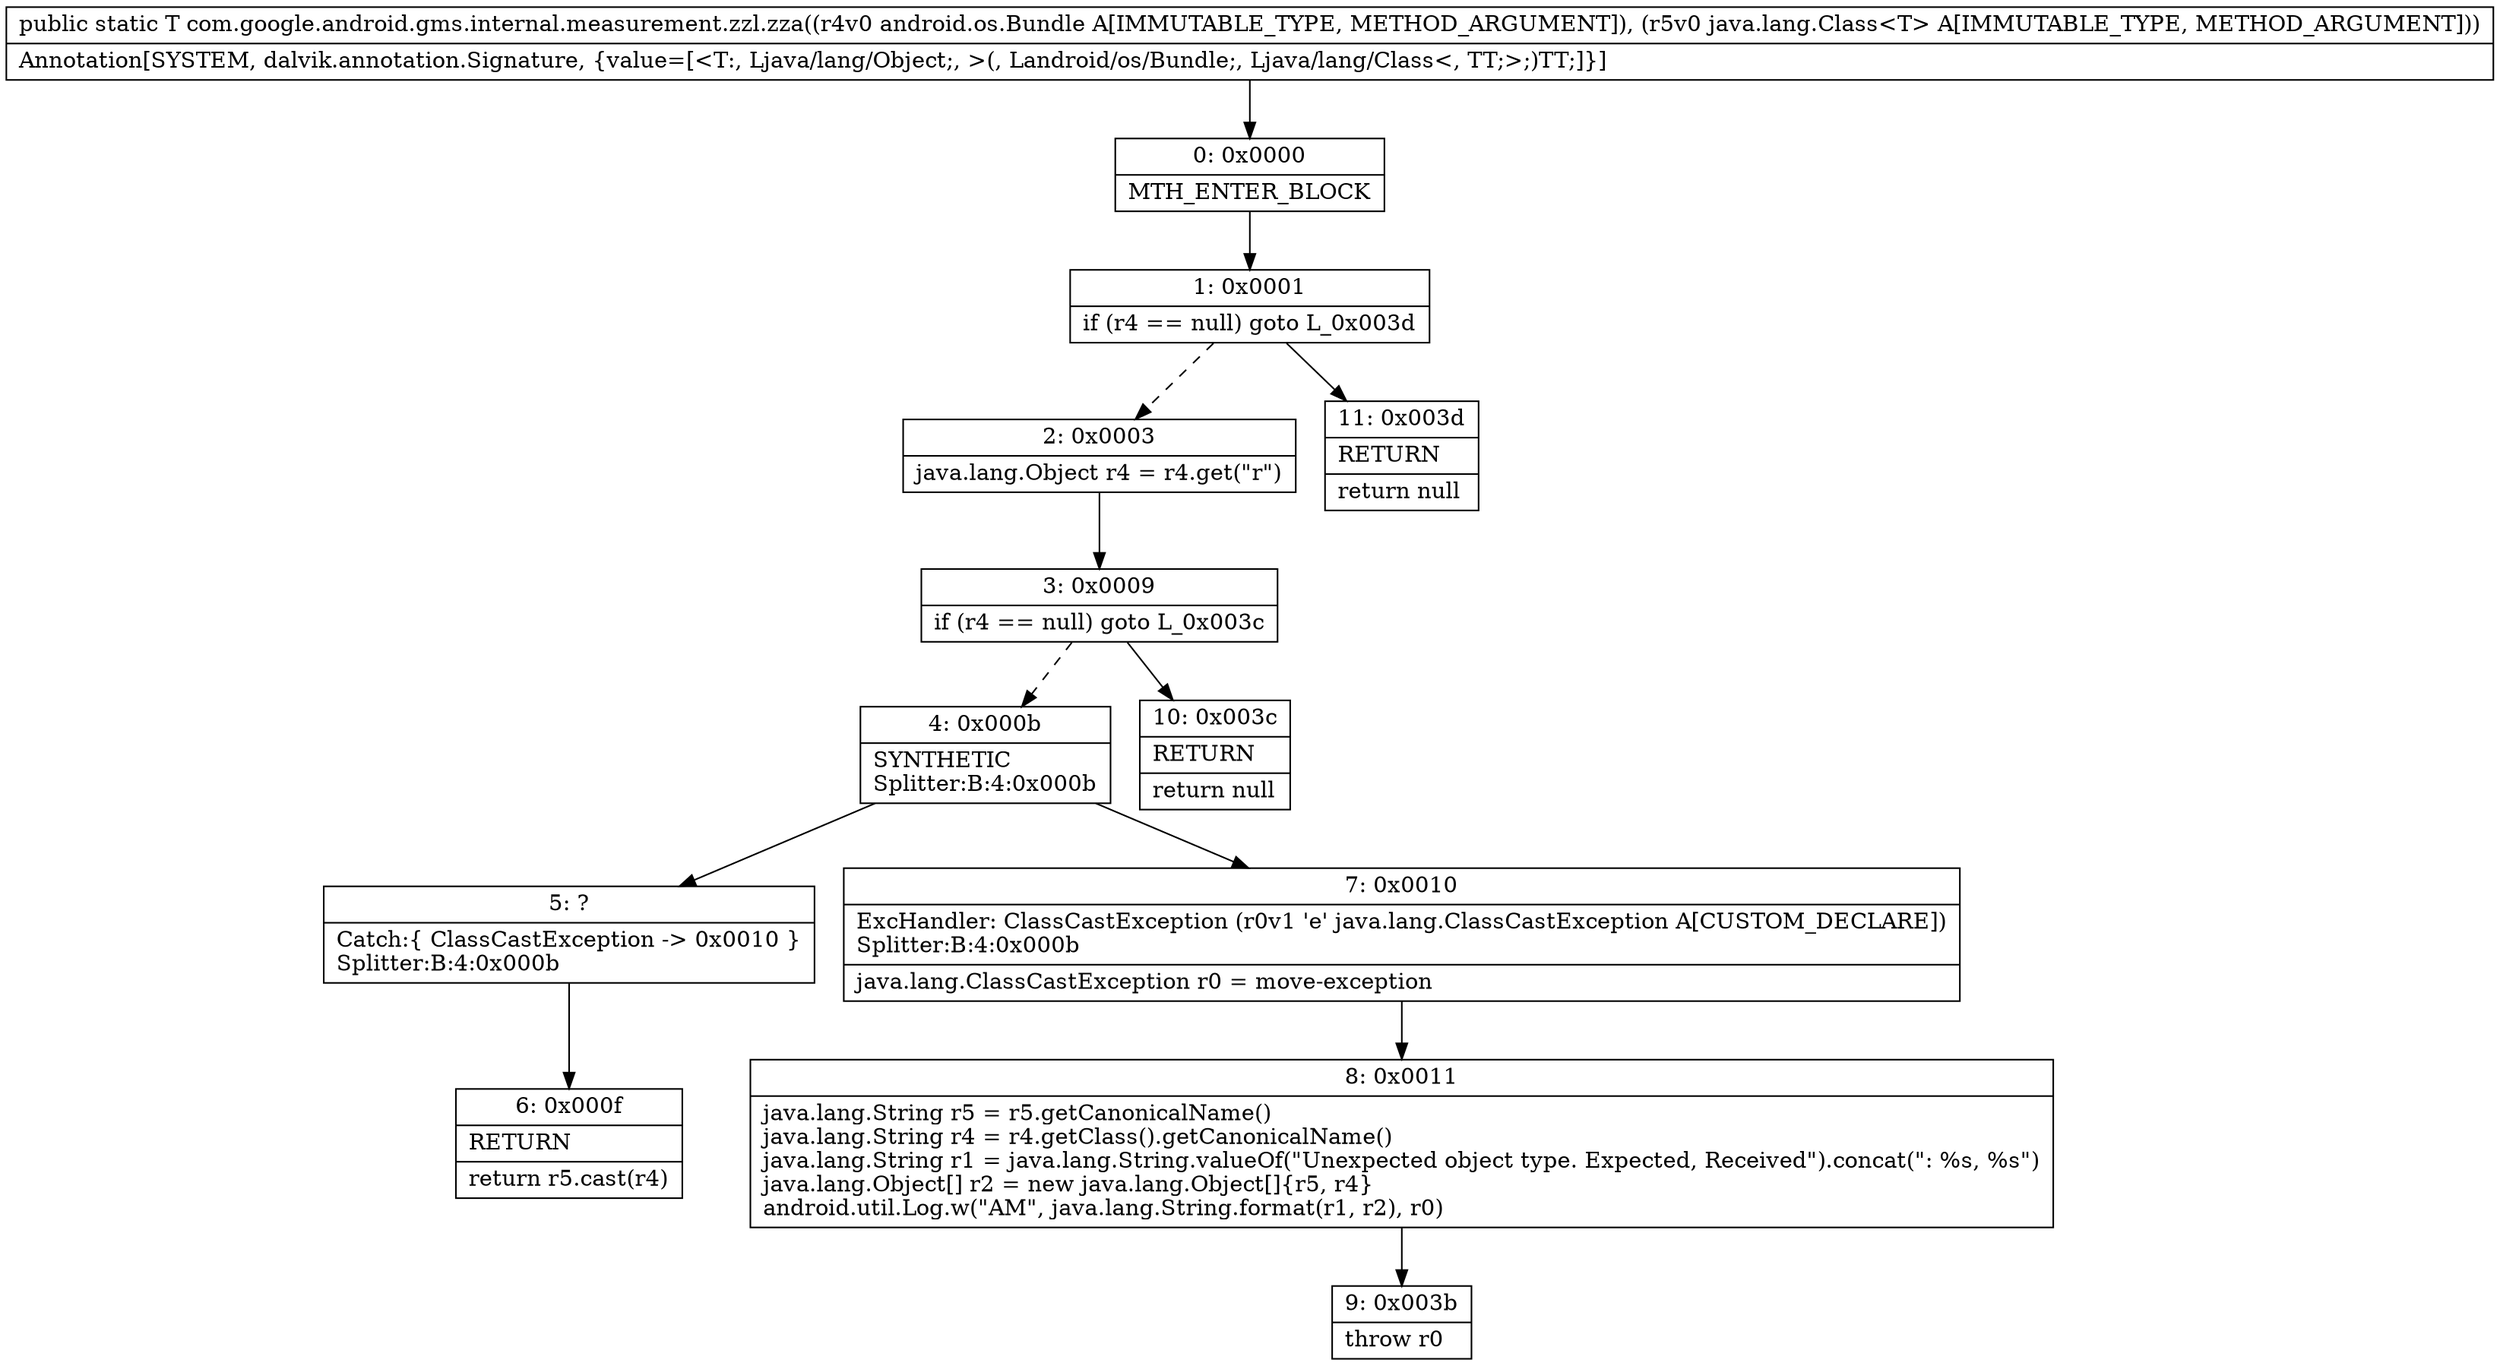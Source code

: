 digraph "CFG forcom.google.android.gms.internal.measurement.zzl.zza(Landroid\/os\/Bundle;Ljava\/lang\/Class;)Ljava\/lang\/Object;" {
Node_0 [shape=record,label="{0\:\ 0x0000|MTH_ENTER_BLOCK\l}"];
Node_1 [shape=record,label="{1\:\ 0x0001|if (r4 == null) goto L_0x003d\l}"];
Node_2 [shape=record,label="{2\:\ 0x0003|java.lang.Object r4 = r4.get(\"r\")\l}"];
Node_3 [shape=record,label="{3\:\ 0x0009|if (r4 == null) goto L_0x003c\l}"];
Node_4 [shape=record,label="{4\:\ 0x000b|SYNTHETIC\lSplitter:B:4:0x000b\l}"];
Node_5 [shape=record,label="{5\:\ ?|Catch:\{ ClassCastException \-\> 0x0010 \}\lSplitter:B:4:0x000b\l}"];
Node_6 [shape=record,label="{6\:\ 0x000f|RETURN\l|return r5.cast(r4)\l}"];
Node_7 [shape=record,label="{7\:\ 0x0010|ExcHandler: ClassCastException (r0v1 'e' java.lang.ClassCastException A[CUSTOM_DECLARE])\lSplitter:B:4:0x000b\l|java.lang.ClassCastException r0 = move\-exception\l}"];
Node_8 [shape=record,label="{8\:\ 0x0011|java.lang.String r5 = r5.getCanonicalName()\ljava.lang.String r4 = r4.getClass().getCanonicalName()\ljava.lang.String r1 = java.lang.String.valueOf(\"Unexpected object type. Expected, Received\").concat(\": %s, %s\")\ljava.lang.Object[] r2 = new java.lang.Object[]\{r5, r4\}\landroid.util.Log.w(\"AM\", java.lang.String.format(r1, r2), r0)\l}"];
Node_9 [shape=record,label="{9\:\ 0x003b|throw r0\l}"];
Node_10 [shape=record,label="{10\:\ 0x003c|RETURN\l|return null\l}"];
Node_11 [shape=record,label="{11\:\ 0x003d|RETURN\l|return null\l}"];
MethodNode[shape=record,label="{public static T com.google.android.gms.internal.measurement.zzl.zza((r4v0 android.os.Bundle A[IMMUTABLE_TYPE, METHOD_ARGUMENT]), (r5v0 java.lang.Class\<T\> A[IMMUTABLE_TYPE, METHOD_ARGUMENT]))  | Annotation[SYSTEM, dalvik.annotation.Signature, \{value=[\<T:, Ljava\/lang\/Object;, \>(, Landroid\/os\/Bundle;, Ljava\/lang\/Class\<, TT;\>;)TT;]\}]\l}"];
MethodNode -> Node_0;
Node_0 -> Node_1;
Node_1 -> Node_2[style=dashed];
Node_1 -> Node_11;
Node_2 -> Node_3;
Node_3 -> Node_4[style=dashed];
Node_3 -> Node_10;
Node_4 -> Node_5;
Node_4 -> Node_7;
Node_5 -> Node_6;
Node_7 -> Node_8;
Node_8 -> Node_9;
}

